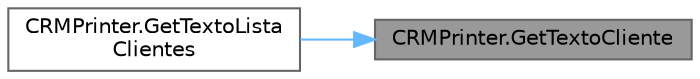 digraph "CRMPrinter.GetTextoCliente"
{
 // INTERACTIVE_SVG=YES
 // LATEX_PDF_SIZE
  bgcolor="transparent";
  edge [fontname=Helvetica,fontsize=10,labelfontname=Helvetica,labelfontsize=10];
  node [fontname=Helvetica,fontsize=10,shape=box,height=0.2,width=0.4];
  rankdir="RL";
  Node1 [id="Node000001",label="CRMPrinter.GetTextoCliente",height=0.2,width=0.4,color="gray40", fillcolor="grey60", style="filled", fontcolor="black",tooltip="Genera una representación de texto de una sola línea para un cliente."];
  Node1 -> Node2 [id="edge1_Node000001_Node000002",dir="back",color="steelblue1",style="solid",tooltip=" "];
  Node2 [id="Node000002",label="CRMPrinter.GetTextoLista\lClientes",height=0.2,width=0.4,color="grey40", fillcolor="white", style="filled",URL="$classCRMPrinter.html#aa9b996b6117347659b9f6763dc89b9b4",tooltip="Genera una representación de texto multilinea para una lista de clientes."];
}
